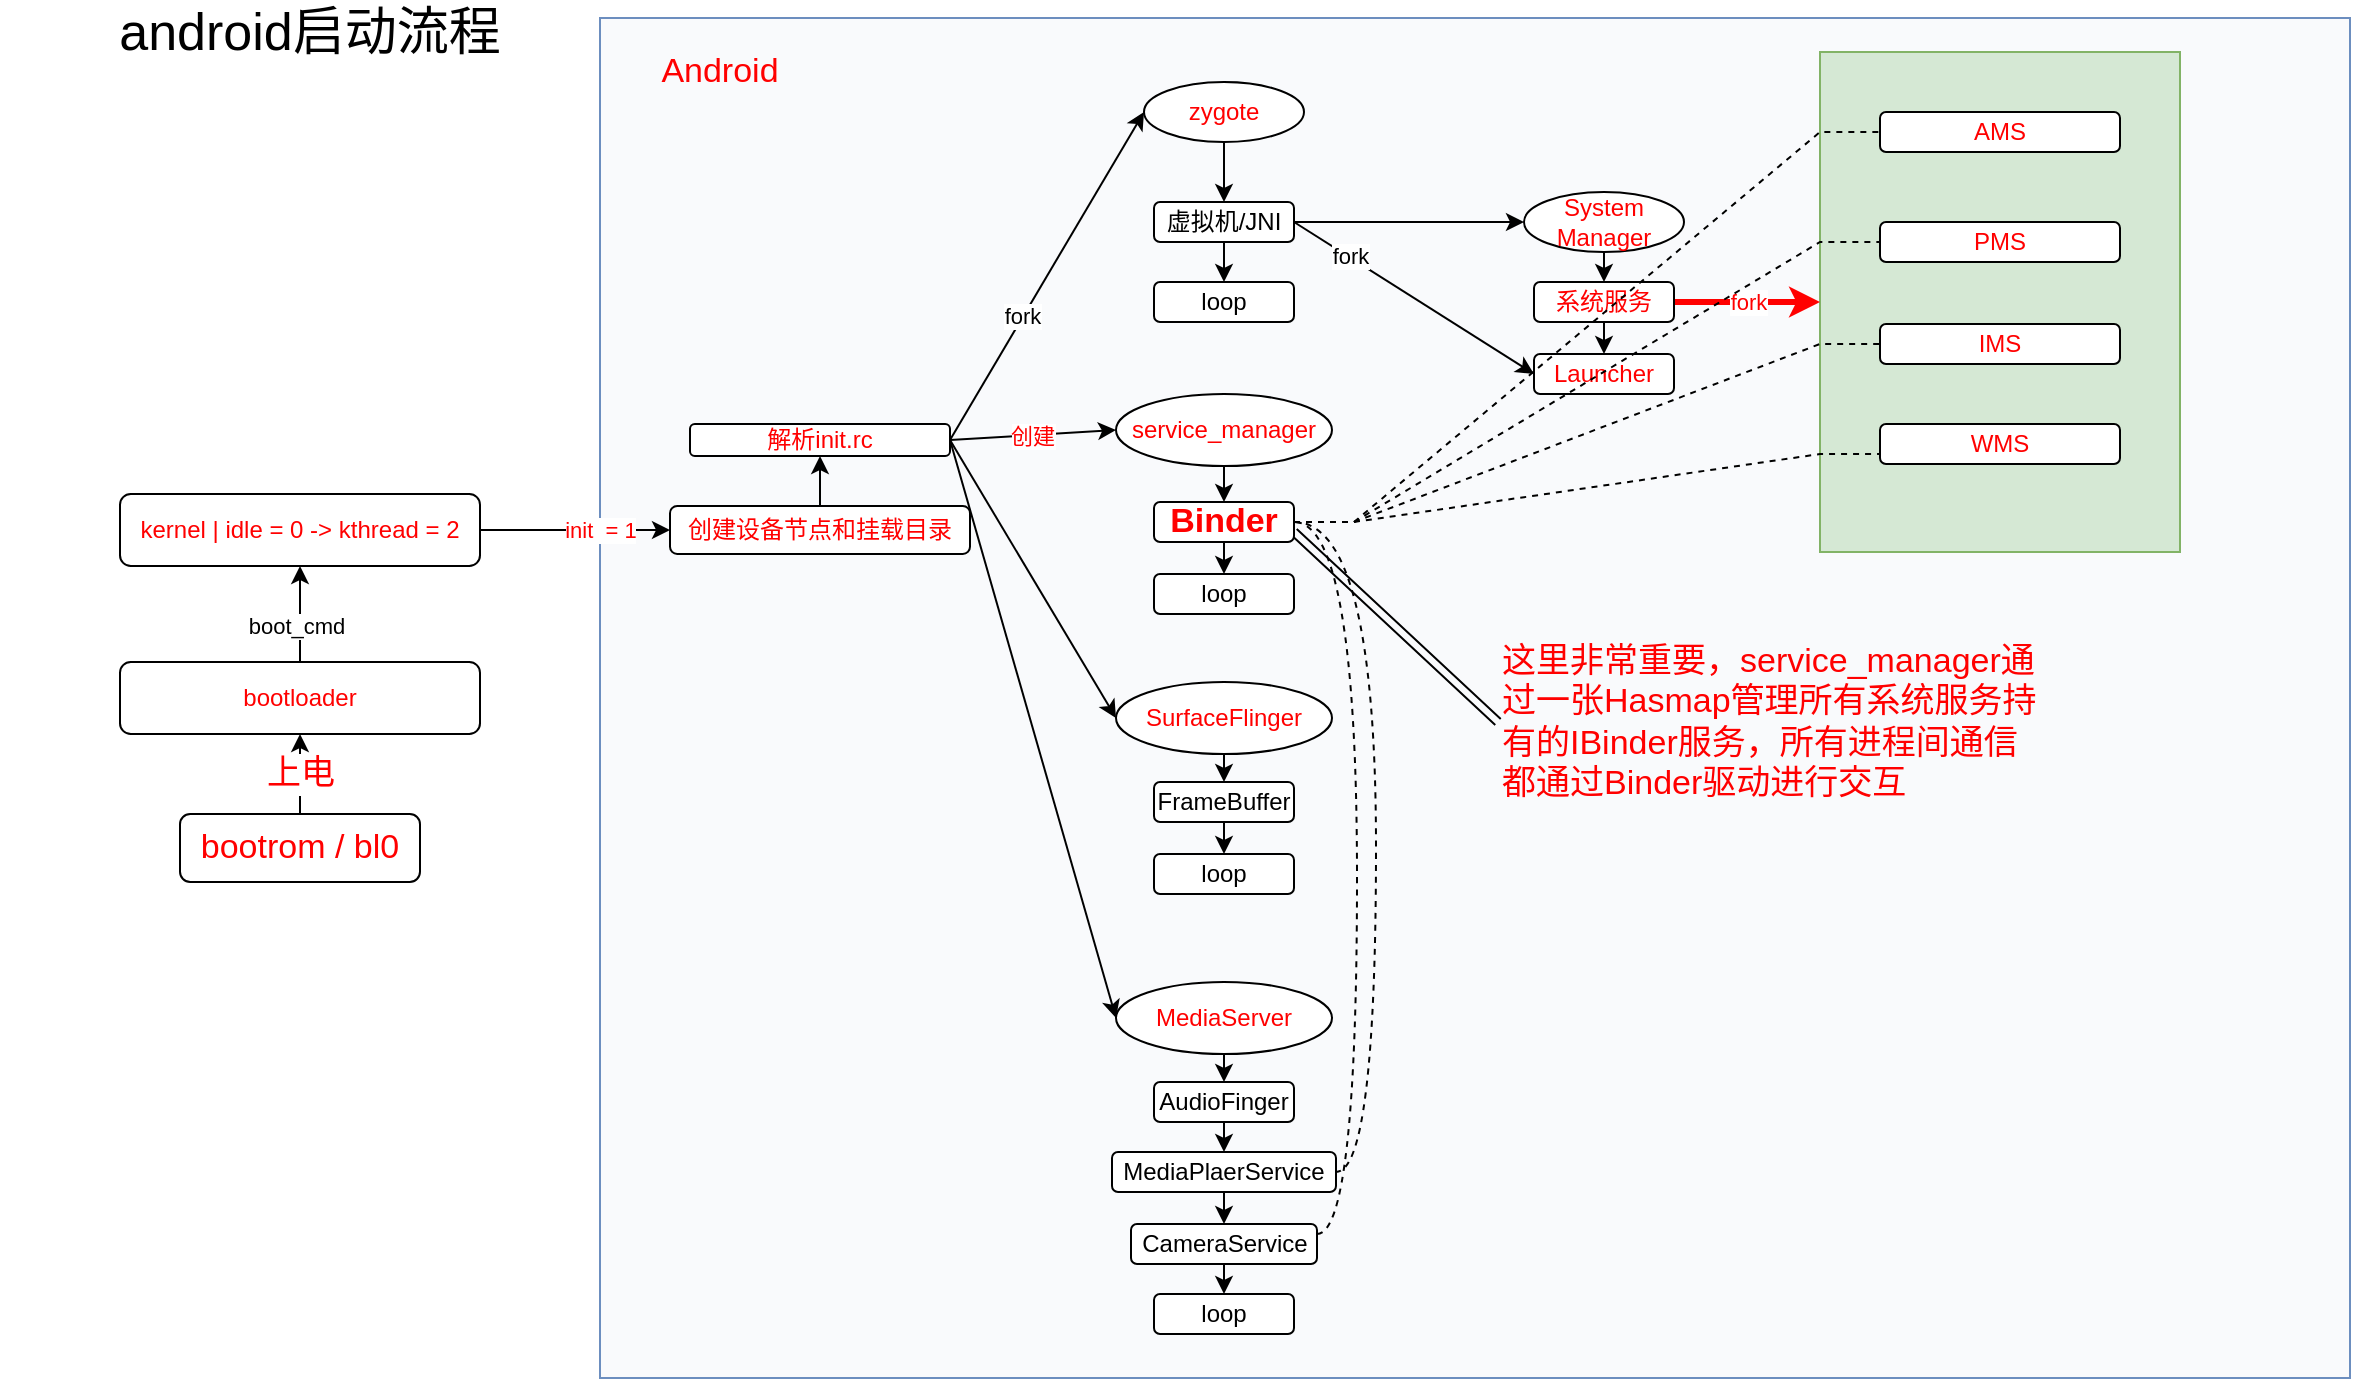 <mxfile version="20.3.0" type="device"><diagram id="4NvRfA03Jf6cPigf7nMd" name="第 1 页"><mxGraphModel dx="1203" dy="891" grid="1" gridSize="10" guides="1" tooltips="1" connect="1" arrows="1" fold="1" page="1" pageScale="1" pageWidth="1169" pageHeight="827" math="0" shadow="0"><root><mxCell id="0"/><mxCell id="1" parent="0"/><mxCell id="UILuVUg1ZmYiFbrWUXP4-58" value="" style="rounded=0;whiteSpace=wrap;html=1;strokeColor=#6c8ebf;fontSize=17;fillColor=#F9FAFC;" vertex="1" parent="1"><mxGeometry x="450" y="98" width="875" height="680" as="geometry"/></mxCell><mxCell id="UILuVUg1ZmYiFbrWUXP4-24" value="" style="rounded=0;whiteSpace=wrap;html=1;fillColor=#d5e8d4;strokeColor=#82b366;" vertex="1" parent="1"><mxGeometry x="1060" y="115" width="180" height="250" as="geometry"/></mxCell><mxCell id="dGpU4_GM7jSPEiKO_0jC-1" value="android启动流程" style="text;html=1;strokeColor=none;fillColor=none;align=center;verticalAlign=middle;whiteSpace=wrap;rounded=0;fontSize=26;" parent="1" vertex="1"><mxGeometry x="150" y="90" width="310" height="30" as="geometry"/></mxCell><mxCell id="G7_r3UI9LVPBhNxyBTXo-5" style="edgeStyle=orthogonalEdgeStyle;rounded=0;orthogonalLoop=1;jettySize=auto;html=1;exitX=0.5;exitY=0;exitDx=0;exitDy=0;entryX=0.5;entryY=1;entryDx=0;entryDy=0;" parent="1" source="G7_r3UI9LVPBhNxyBTXo-1" target="G7_r3UI9LVPBhNxyBTXo-2" edge="1"><mxGeometry relative="1" as="geometry"/></mxCell><mxCell id="G7_r3UI9LVPBhNxyBTXo-7" value="boot_cmd" style="edgeLabel;html=1;align=center;verticalAlign=middle;resizable=0;points=[];" parent="G7_r3UI9LVPBhNxyBTXo-5" vertex="1" connectable="0"><mxGeometry x="-0.245" y="2" relative="1" as="geometry"><mxPoint as="offset"/></mxGeometry></mxCell><mxCell id="G7_r3UI9LVPBhNxyBTXo-1" value="bootloader" style="rounded=1;whiteSpace=wrap;html=1;fontColor=#FF0000;" parent="1" vertex="1"><mxGeometry x="210" y="420" width="180" height="36" as="geometry"/></mxCell><mxCell id="UILuVUg1ZmYiFbrWUXP4-4" value="" style="edgeStyle=orthogonalEdgeStyle;rounded=0;orthogonalLoop=1;jettySize=auto;html=1;fontColor=#FF0000;" edge="1" parent="1" source="G7_r3UI9LVPBhNxyBTXo-2" target="UILuVUg1ZmYiFbrWUXP4-3"><mxGeometry relative="1" as="geometry"/></mxCell><mxCell id="UILuVUg1ZmYiFbrWUXP4-6" value="init&amp;nbsp; = 1" style="edgeLabel;html=1;align=center;verticalAlign=middle;resizable=0;points=[];fontColor=#FF0000;" vertex="1" connectable="0" parent="UILuVUg1ZmYiFbrWUXP4-4"><mxGeometry x="0.255" relative="1" as="geometry"><mxPoint as="offset"/></mxGeometry></mxCell><mxCell id="G7_r3UI9LVPBhNxyBTXo-2" value="kernel |&amp;nbsp;idle = 0 -&amp;gt; kthread = 2" style="rounded=1;whiteSpace=wrap;html=1;fontColor=#FF0000;" parent="1" vertex="1"><mxGeometry x="210" y="336" width="180" height="36" as="geometry"/></mxCell><mxCell id="G7_r3UI9LVPBhNxyBTXo-11" style="rounded=0;orthogonalLoop=1;jettySize=auto;html=1;exitX=1;exitY=0.5;exitDx=0;exitDy=0;entryX=0;entryY=0.5;entryDx=0;entryDy=0;" parent="1" source="G7_r3UI9LVPBhNxyBTXo-3" target="G7_r3UI9LVPBhNxyBTXo-9" edge="1"><mxGeometry relative="1" as="geometry"/></mxCell><mxCell id="G7_r3UI9LVPBhNxyBTXo-14" value="fork" style="edgeLabel;html=1;align=center;verticalAlign=middle;resizable=0;points=[];" parent="G7_r3UI9LVPBhNxyBTXo-11" vertex="1" connectable="0"><mxGeometry x="-0.243" y="1" relative="1" as="geometry"><mxPoint as="offset"/></mxGeometry></mxCell><mxCell id="UILuVUg1ZmYiFbrWUXP4-12" value="创建" style="rounded=0;orthogonalLoop=1;jettySize=auto;html=1;exitX=1;exitY=0.5;exitDx=0;exitDy=0;entryX=0;entryY=0.5;entryDx=0;entryDy=0;fontColor=#FF0000;" edge="1" parent="1" source="G7_r3UI9LVPBhNxyBTXo-3" target="UILuVUg1ZmYiFbrWUXP4-11"><mxGeometry relative="1" as="geometry"/></mxCell><mxCell id="UILuVUg1ZmYiFbrWUXP4-26" style="edgeStyle=none;rounded=0;orthogonalLoop=1;jettySize=auto;html=1;exitX=1;exitY=0.5;exitDx=0;exitDy=0;entryX=0;entryY=0.5;entryDx=0;entryDy=0;fontColor=#FF0000;" edge="1" parent="1" source="G7_r3UI9LVPBhNxyBTXo-3" target="UILuVUg1ZmYiFbrWUXP4-13"><mxGeometry relative="1" as="geometry"/></mxCell><mxCell id="UILuVUg1ZmYiFbrWUXP4-27" style="edgeStyle=none;rounded=0;orthogonalLoop=1;jettySize=auto;html=1;exitX=1;exitY=0.5;exitDx=0;exitDy=0;entryX=0;entryY=0.5;entryDx=0;entryDy=0;fontColor=#FF0000;" edge="1" parent="1" source="G7_r3UI9LVPBhNxyBTXo-3" target="UILuVUg1ZmYiFbrWUXP4-14"><mxGeometry relative="1" as="geometry"/></mxCell><mxCell id="G7_r3UI9LVPBhNxyBTXo-3" value="解析init.rc" style="rounded=1;whiteSpace=wrap;html=1;fontColor=#FF0000;" parent="1" vertex="1"><mxGeometry x="495" y="301" width="130" height="16" as="geometry"/></mxCell><mxCell id="G7_r3UI9LVPBhNxyBTXo-13" style="edgeStyle=none;rounded=0;orthogonalLoop=1;jettySize=auto;html=1;exitX=0.5;exitY=1;exitDx=0;exitDy=0;entryX=0.5;entryY=0;entryDx=0;entryDy=0;" parent="1" source="G7_r3UI9LVPBhNxyBTXo-9" edge="1"><mxGeometry relative="1" as="geometry"><mxPoint x="762" y="190" as="targetPoint"/></mxGeometry></mxCell><mxCell id="G7_r3UI9LVPBhNxyBTXo-9" value="zygote" style="ellipse;whiteSpace=wrap;html=1;fontColor=#FF0000;" parent="1" vertex="1"><mxGeometry x="722" y="130" width="80" height="30" as="geometry"/></mxCell><mxCell id="G7_r3UI9LVPBhNxyBTXo-20" style="edgeStyle=none;rounded=0;orthogonalLoop=1;jettySize=auto;html=1;exitX=1;exitY=0.5;exitDx=0;exitDy=0;entryX=0;entryY=0.5;entryDx=0;entryDy=0;" parent="1" source="G7_r3UI9LVPBhNxyBTXo-18" target="G7_r3UI9LVPBhNxyBTXo-19" edge="1"><mxGeometry relative="1" as="geometry"/></mxCell><mxCell id="G7_r3UI9LVPBhNxyBTXo-30" style="edgeStyle=none;rounded=0;orthogonalLoop=1;jettySize=auto;html=1;exitX=1;exitY=0.5;exitDx=0;exitDy=0;entryX=0;entryY=0.5;entryDx=0;entryDy=0;" parent="1" source="G7_r3UI9LVPBhNxyBTXo-18" target="G7_r3UI9LVPBhNxyBTXo-24" edge="1"><mxGeometry relative="1" as="geometry"/></mxCell><mxCell id="G7_r3UI9LVPBhNxyBTXo-31" value="fork" style="edgeLabel;html=1;align=center;verticalAlign=middle;resizable=0;points=[];" parent="G7_r3UI9LVPBhNxyBTXo-30" vertex="1" connectable="0"><mxGeometry x="-0.539" y="1" relative="1" as="geometry"><mxPoint as="offset"/></mxGeometry></mxCell><mxCell id="UILuVUg1ZmYiFbrWUXP4-2" style="edgeStyle=orthogonalEdgeStyle;rounded=0;orthogonalLoop=1;jettySize=auto;html=1;exitX=0.5;exitY=1;exitDx=0;exitDy=0;entryX=0.5;entryY=0;entryDx=0;entryDy=0;fontColor=#FF0000;" edge="1" parent="1" source="G7_r3UI9LVPBhNxyBTXo-18" target="UILuVUg1ZmYiFbrWUXP4-1"><mxGeometry relative="1" as="geometry"/></mxCell><mxCell id="G7_r3UI9LVPBhNxyBTXo-18" value="虚拟机/JNI" style="rounded=1;whiteSpace=wrap;html=1;fontColor=#000000;strokeColor=#000000;" parent="1" vertex="1"><mxGeometry x="727" y="190" width="70" height="20" as="geometry"/></mxCell><mxCell id="G7_r3UI9LVPBhNxyBTXo-23" style="edgeStyle=none;rounded=0;orthogonalLoop=1;jettySize=auto;html=1;exitX=0.5;exitY=1;exitDx=0;exitDy=0;entryX=0.5;entryY=0;entryDx=0;entryDy=0;" parent="1" source="G7_r3UI9LVPBhNxyBTXo-19" target="G7_r3UI9LVPBhNxyBTXo-22" edge="1"><mxGeometry relative="1" as="geometry"/></mxCell><mxCell id="G7_r3UI9LVPBhNxyBTXo-19" value="System&lt;br&gt;Manager" style="ellipse;whiteSpace=wrap;html=1;fontColor=#FF0000;" parent="1" vertex="1"><mxGeometry x="912" y="185" width="80" height="30" as="geometry"/></mxCell><mxCell id="G7_r3UI9LVPBhNxyBTXo-26" style="edgeStyle=none;rounded=0;orthogonalLoop=1;jettySize=auto;html=1;exitX=0.5;exitY=1;exitDx=0;exitDy=0;entryX=0.5;entryY=0;entryDx=0;entryDy=0;" parent="1" source="G7_r3UI9LVPBhNxyBTXo-22" target="G7_r3UI9LVPBhNxyBTXo-24" edge="1"><mxGeometry relative="1" as="geometry"/></mxCell><mxCell id="UILuVUg1ZmYiFbrWUXP4-25" value="fork" style="edgeStyle=none;rounded=0;orthogonalLoop=1;jettySize=auto;html=1;exitX=1;exitY=0.5;exitDx=0;exitDy=0;entryX=0;entryY=0.5;entryDx=0;entryDy=0;fontColor=#FF0000;strokeWidth=3;strokeColor=#FF0000;" edge="1" parent="1" source="G7_r3UI9LVPBhNxyBTXo-22" target="UILuVUg1ZmYiFbrWUXP4-24"><mxGeometry relative="1" as="geometry"/></mxCell><mxCell id="G7_r3UI9LVPBhNxyBTXo-22" value="系统服务" style="rounded=1;whiteSpace=wrap;html=1;fontColor=#FF0000;" parent="1" vertex="1"><mxGeometry x="917" y="230" width="70" height="20" as="geometry"/></mxCell><mxCell id="G7_r3UI9LVPBhNxyBTXo-24" value="Launcher" style="rounded=1;whiteSpace=wrap;html=1;fontColor=#FF0000;" parent="1" vertex="1"><mxGeometry x="917" y="266" width="70" height="20" as="geometry"/></mxCell><mxCell id="UILuVUg1ZmYiFbrWUXP4-1" value="loop" style="rounded=1;whiteSpace=wrap;html=1;fontColor=#000000;strokeColor=#000000;" vertex="1" parent="1"><mxGeometry x="727" y="230" width="70" height="20" as="geometry"/></mxCell><mxCell id="UILuVUg1ZmYiFbrWUXP4-5" value="" style="edgeStyle=orthogonalEdgeStyle;rounded=0;orthogonalLoop=1;jettySize=auto;html=1;exitX=0.5;exitY=0;exitDx=0;exitDy=0;entryX=0.5;entryY=1;entryDx=0;entryDy=0;fontColor=#FF0000;" edge="1" parent="1" source="UILuVUg1ZmYiFbrWUXP4-3" target="G7_r3UI9LVPBhNxyBTXo-3"><mxGeometry relative="1" as="geometry"/></mxCell><mxCell id="UILuVUg1ZmYiFbrWUXP4-3" value="创建设备节点和挂载目录" style="whiteSpace=wrap;html=1;fontColor=#FF0000;rounded=1;" vertex="1" parent="1"><mxGeometry x="485" y="342" width="150" height="24" as="geometry"/></mxCell><mxCell id="UILuVUg1ZmYiFbrWUXP4-33" style="edgeStyle=none;rounded=0;orthogonalLoop=1;jettySize=auto;html=1;exitX=0.5;exitY=1;exitDx=0;exitDy=0;entryX=0.5;entryY=0;entryDx=0;entryDy=0;fontColor=#FF0000;" edge="1" parent="1" source="UILuVUg1ZmYiFbrWUXP4-11" target="UILuVUg1ZmYiFbrWUXP4-31"><mxGeometry relative="1" as="geometry"/></mxCell><mxCell id="UILuVUg1ZmYiFbrWUXP4-11" value="service_manager" style="ellipse;whiteSpace=wrap;html=1;fontColor=#FF0000;" vertex="1" parent="1"><mxGeometry x="708" y="286" width="108" height="36" as="geometry"/></mxCell><mxCell id="UILuVUg1ZmYiFbrWUXP4-38" style="edgeStyle=none;rounded=0;orthogonalLoop=1;jettySize=auto;html=1;exitX=0.5;exitY=1;exitDx=0;exitDy=0;entryX=0.5;entryY=0;entryDx=0;entryDy=0;fontColor=#000000;" edge="1" parent="1" source="UILuVUg1ZmYiFbrWUXP4-13" target="UILuVUg1ZmYiFbrWUXP4-36"><mxGeometry relative="1" as="geometry"/></mxCell><mxCell id="UILuVUg1ZmYiFbrWUXP4-13" value="SurfaceFlinger" style="ellipse;whiteSpace=wrap;html=1;fontColor=#FF0000;" vertex="1" parent="1"><mxGeometry x="708" y="430" width="108" height="36" as="geometry"/></mxCell><mxCell id="UILuVUg1ZmYiFbrWUXP4-46" style="edgeStyle=none;rounded=0;orthogonalLoop=1;jettySize=auto;html=1;exitX=0.5;exitY=1;exitDx=0;exitDy=0;fontColor=#000000;" edge="1" parent="1" source="UILuVUg1ZmYiFbrWUXP4-14" target="UILuVUg1ZmYiFbrWUXP4-42"><mxGeometry relative="1" as="geometry"/></mxCell><mxCell id="UILuVUg1ZmYiFbrWUXP4-14" value="MediaServer" style="ellipse;whiteSpace=wrap;html=1;fontColor=#FF0000;" vertex="1" parent="1"><mxGeometry x="708" y="580" width="108" height="36" as="geometry"/></mxCell><mxCell id="UILuVUg1ZmYiFbrWUXP4-15" value="AMS" style="rounded=1;whiteSpace=wrap;html=1;fontColor=#FF0000;" vertex="1" parent="1"><mxGeometry x="1090" y="145" width="120" height="20" as="geometry"/></mxCell><mxCell id="UILuVUg1ZmYiFbrWUXP4-16" value="PMS" style="rounded=1;whiteSpace=wrap;html=1;fontColor=#FF0000;" vertex="1" parent="1"><mxGeometry x="1090" y="200" width="120" height="20" as="geometry"/></mxCell><mxCell id="UILuVUg1ZmYiFbrWUXP4-17" value="IMS" style="rounded=1;whiteSpace=wrap;html=1;fontColor=#FF0000;" vertex="1" parent="1"><mxGeometry x="1090" y="251" width="120" height="20" as="geometry"/></mxCell><mxCell id="UILuVUg1ZmYiFbrWUXP4-18" value="WMS" style="rounded=1;whiteSpace=wrap;html=1;fontColor=#FF0000;" vertex="1" parent="1"><mxGeometry x="1090" y="301" width="120" height="20" as="geometry"/></mxCell><mxCell id="UILuVUg1ZmYiFbrWUXP4-34" style="edgeStyle=none;rounded=0;orthogonalLoop=1;jettySize=auto;html=1;exitX=0.5;exitY=1;exitDx=0;exitDy=0;entryX=0.5;entryY=0;entryDx=0;entryDy=0;fontColor=#FF0000;" edge="1" parent="1" source="UILuVUg1ZmYiFbrWUXP4-31" target="UILuVUg1ZmYiFbrWUXP4-32"><mxGeometry relative="1" as="geometry"/></mxCell><mxCell id="UILuVUg1ZmYiFbrWUXP4-49" style="edgeStyle=none;rounded=0;orthogonalLoop=1;jettySize=auto;html=1;exitX=1;exitY=0.75;exitDx=0;exitDy=0;entryX=0;entryY=0.5;entryDx=0;entryDy=0;fontSize=17;fontColor=#FF0000;shape=link;" edge="1" parent="1" source="UILuVUg1ZmYiFbrWUXP4-31" target="UILuVUg1ZmYiFbrWUXP4-48"><mxGeometry relative="1" as="geometry"/></mxCell><mxCell id="UILuVUg1ZmYiFbrWUXP4-50" style="edgeStyle=entityRelationEdgeStyle;rounded=0;orthogonalLoop=1;jettySize=auto;html=1;exitX=1;exitY=0.5;exitDx=0;exitDy=0;entryX=0;entryY=0.75;entryDx=0;entryDy=0;fontSize=17;fontColor=#FF0000;endArrow=none;endFill=0;dashed=1;" edge="1" parent="1" source="UILuVUg1ZmYiFbrWUXP4-31" target="UILuVUg1ZmYiFbrWUXP4-18"><mxGeometry relative="1" as="geometry"/></mxCell><mxCell id="UILuVUg1ZmYiFbrWUXP4-51" style="edgeStyle=entityRelationEdgeStyle;rounded=0;orthogonalLoop=1;jettySize=auto;html=1;exitX=1;exitY=0.5;exitDx=0;exitDy=0;entryX=0;entryY=0.5;entryDx=0;entryDy=0;dashed=1;fontSize=17;fontColor=#FF0000;endArrow=none;endFill=0;" edge="1" parent="1" source="UILuVUg1ZmYiFbrWUXP4-31" target="UILuVUg1ZmYiFbrWUXP4-17"><mxGeometry relative="1" as="geometry"/></mxCell><mxCell id="UILuVUg1ZmYiFbrWUXP4-52" style="edgeStyle=entityRelationEdgeStyle;rounded=0;orthogonalLoop=1;jettySize=auto;html=1;exitX=1;exitY=0.5;exitDx=0;exitDy=0;entryX=0;entryY=0.5;entryDx=0;entryDy=0;dashed=1;fontSize=17;fontColor=#FF0000;endArrow=none;endFill=0;" edge="1" parent="1" source="UILuVUg1ZmYiFbrWUXP4-31" target="UILuVUg1ZmYiFbrWUXP4-16"><mxGeometry relative="1" as="geometry"/></mxCell><mxCell id="UILuVUg1ZmYiFbrWUXP4-53" style="edgeStyle=entityRelationEdgeStyle;rounded=0;orthogonalLoop=1;jettySize=auto;html=1;exitX=1;exitY=0.5;exitDx=0;exitDy=0;entryX=0;entryY=0.5;entryDx=0;entryDy=0;dashed=1;fontSize=17;fontColor=#FF0000;endArrow=none;endFill=0;" edge="1" parent="1" source="UILuVUg1ZmYiFbrWUXP4-31" target="UILuVUg1ZmYiFbrWUXP4-15"><mxGeometry relative="1" as="geometry"/></mxCell><mxCell id="UILuVUg1ZmYiFbrWUXP4-54" style="edgeStyle=orthogonalEdgeStyle;curved=1;rounded=0;orthogonalLoop=1;jettySize=auto;html=1;exitX=1;exitY=0.5;exitDx=0;exitDy=0;entryX=1;entryY=0.5;entryDx=0;entryDy=0;dashed=1;fontSize=17;fontColor=#FF0000;endArrow=none;endFill=0;" edge="1" parent="1" source="UILuVUg1ZmYiFbrWUXP4-31" target="UILuVUg1ZmYiFbrWUXP4-43"><mxGeometry relative="1" as="geometry"/></mxCell><mxCell id="UILuVUg1ZmYiFbrWUXP4-31" value="Binder" style="rounded=1;whiteSpace=wrap;html=1;fontColor=#FF0000;fontSize=17;fontStyle=1" vertex="1" parent="1"><mxGeometry x="727" y="340" width="70" height="20" as="geometry"/></mxCell><mxCell id="UILuVUg1ZmYiFbrWUXP4-32" value="loop" style="rounded=1;whiteSpace=wrap;html=1;fontColor=#000000;" vertex="1" parent="1"><mxGeometry x="727" y="376" width="70" height="20" as="geometry"/></mxCell><mxCell id="UILuVUg1ZmYiFbrWUXP4-35" style="edgeStyle=none;rounded=0;orthogonalLoop=1;jettySize=auto;html=1;exitX=0.5;exitY=1;exitDx=0;exitDy=0;entryX=0.5;entryY=0;entryDx=0;entryDy=0;fontColor=#FF0000;" edge="1" parent="1" source="UILuVUg1ZmYiFbrWUXP4-36" target="UILuVUg1ZmYiFbrWUXP4-37"><mxGeometry relative="1" as="geometry"/></mxCell><mxCell id="UILuVUg1ZmYiFbrWUXP4-36" value="FrameBuffer" style="rounded=1;whiteSpace=wrap;html=1;fontColor=#000000;" vertex="1" parent="1"><mxGeometry x="727" y="480" width="70" height="20" as="geometry"/></mxCell><mxCell id="UILuVUg1ZmYiFbrWUXP4-37" value="loop" style="rounded=1;whiteSpace=wrap;html=1;fontColor=#000000;" vertex="1" parent="1"><mxGeometry x="727" y="516" width="70" height="20" as="geometry"/></mxCell><mxCell id="UILuVUg1ZmYiFbrWUXP4-39" style="edgeStyle=none;rounded=0;orthogonalLoop=1;jettySize=auto;html=1;exitX=0.5;exitY=1;exitDx=0;exitDy=0;entryX=0.5;entryY=0;entryDx=0;entryDy=0;fontColor=#FF0000;" edge="1" parent="1" source="UILuVUg1ZmYiFbrWUXP4-40" target="UILuVUg1ZmYiFbrWUXP4-41"><mxGeometry relative="1" as="geometry"/></mxCell><mxCell id="UILuVUg1ZmYiFbrWUXP4-55" style="edgeStyle=orthogonalEdgeStyle;curved=1;rounded=0;orthogonalLoop=1;jettySize=auto;html=1;exitX=1;exitY=0.25;exitDx=0;exitDy=0;entryX=1;entryY=0.5;entryDx=0;entryDy=0;dashed=1;fontSize=17;fontColor=#FF0000;endArrow=none;endFill=0;" edge="1" parent="1" source="UILuVUg1ZmYiFbrWUXP4-40" target="UILuVUg1ZmYiFbrWUXP4-31"><mxGeometry relative="1" as="geometry"/></mxCell><mxCell id="UILuVUg1ZmYiFbrWUXP4-40" value="CameraService" style="rounded=1;whiteSpace=wrap;html=1;fontColor=#000000;" vertex="1" parent="1"><mxGeometry x="715.5" y="701" width="93" height="20" as="geometry"/></mxCell><mxCell id="UILuVUg1ZmYiFbrWUXP4-41" value="loop" style="rounded=1;whiteSpace=wrap;html=1;fontColor=#000000;" vertex="1" parent="1"><mxGeometry x="727" y="736" width="70" height="20" as="geometry"/></mxCell><mxCell id="UILuVUg1ZmYiFbrWUXP4-44" style="edgeStyle=none;rounded=0;orthogonalLoop=1;jettySize=auto;html=1;exitX=0.5;exitY=1;exitDx=0;exitDy=0;entryX=0.5;entryY=0;entryDx=0;entryDy=0;fontColor=#000000;" edge="1" parent="1" source="UILuVUg1ZmYiFbrWUXP4-42" target="UILuVUg1ZmYiFbrWUXP4-43"><mxGeometry relative="1" as="geometry"/></mxCell><mxCell id="UILuVUg1ZmYiFbrWUXP4-42" value="AudioFinger" style="rounded=1;whiteSpace=wrap;html=1;fontColor=#000000;" vertex="1" parent="1"><mxGeometry x="727" y="630" width="70" height="20" as="geometry"/></mxCell><mxCell id="UILuVUg1ZmYiFbrWUXP4-45" style="edgeStyle=none;rounded=0;orthogonalLoop=1;jettySize=auto;html=1;exitX=0.5;exitY=1;exitDx=0;exitDy=0;entryX=0.5;entryY=0;entryDx=0;entryDy=0;fontColor=#000000;" edge="1" parent="1" source="UILuVUg1ZmYiFbrWUXP4-43" target="UILuVUg1ZmYiFbrWUXP4-40"><mxGeometry relative="1" as="geometry"/></mxCell><mxCell id="UILuVUg1ZmYiFbrWUXP4-43" value="MediaPlaerService" style="rounded=1;whiteSpace=wrap;html=1;fontColor=#000000;" vertex="1" parent="1"><mxGeometry x="706" y="665" width="112" height="20" as="geometry"/></mxCell><mxCell id="UILuVUg1ZmYiFbrWUXP4-48" value="这里非常重要，service_manager通过一张Hasmap管理所有系统服务持有的IBinder服务，所有进程间通信都通过Binder驱动进行交互" style="text;html=1;strokeColor=none;fillColor=none;align=left;verticalAlign=middle;whiteSpace=wrap;rounded=0;fontSize=17;fontColor=#FF0000;" vertex="1" parent="1"><mxGeometry x="899" y="400" width="270" height="100" as="geometry"/></mxCell><mxCell id="UILuVUg1ZmYiFbrWUXP4-57" value="上电" style="edgeStyle=orthogonalEdgeStyle;curved=1;rounded=0;orthogonalLoop=1;jettySize=auto;html=1;exitX=0.5;exitY=0;exitDx=0;exitDy=0;entryX=0.5;entryY=1;entryDx=0;entryDy=0;fontSize=17;fontColor=#FF0000;endArrow=classic;endFill=1;" edge="1" parent="1" source="UILuVUg1ZmYiFbrWUXP4-56" target="G7_r3UI9LVPBhNxyBTXo-1"><mxGeometry relative="1" as="geometry"/></mxCell><mxCell id="UILuVUg1ZmYiFbrWUXP4-56" value="bootrom / bl0" style="rounded=1;whiteSpace=wrap;html=1;strokeColor=#000000;fontSize=17;fontColor=#FF0000;" vertex="1" parent="1"><mxGeometry x="240" y="496" width="120" height="34" as="geometry"/></mxCell><mxCell id="UILuVUg1ZmYiFbrWUXP4-59" value="Android" style="text;html=1;strokeColor=none;fillColor=none;align=center;verticalAlign=middle;whiteSpace=wrap;rounded=0;fontSize=17;fontColor=#FF0000;" vertex="1" parent="1"><mxGeometry x="450" y="99" width="120" height="51" as="geometry"/></mxCell></root></mxGraphModel></diagram></mxfile>